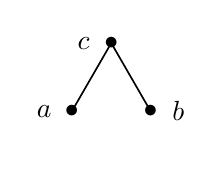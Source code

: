 \begin{tikzpicture}[->,>=latex,node distance=1em,semithick]

\node (a) at (0,0) {$\bullet$};
\node (b) at (1,0) {$\bullet$};
\node (c) at (60:1) {$\bullet$};

\node at (0.5,-0.4) {};

\node [left of=a] {$a$};
\node [right of=b] {$b$};
\node [left of=c] {$c$};

\path [draw,-]
    (a.center) -- (c.center)
    (b.center) -- (c.center)
;

\end{tikzpicture}
